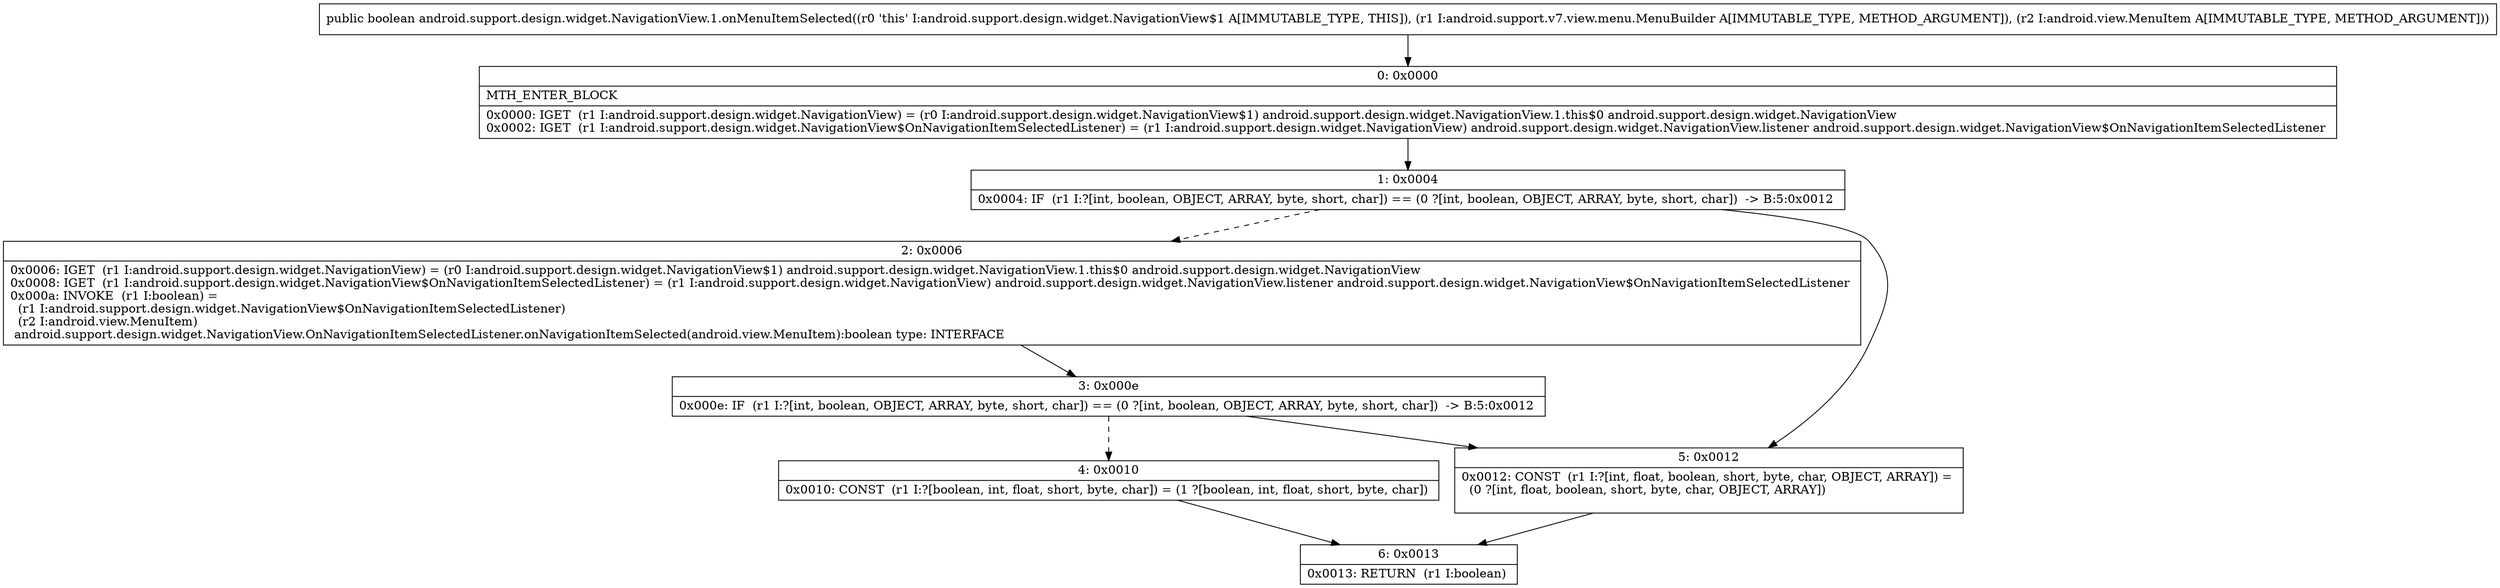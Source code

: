 digraph "CFG forandroid.support.design.widget.NavigationView.1.onMenuItemSelected(Landroid\/support\/v7\/view\/menu\/MenuBuilder;Landroid\/view\/MenuItem;)Z" {
Node_0 [shape=record,label="{0\:\ 0x0000|MTH_ENTER_BLOCK\l|0x0000: IGET  (r1 I:android.support.design.widget.NavigationView) = (r0 I:android.support.design.widget.NavigationView$1) android.support.design.widget.NavigationView.1.this$0 android.support.design.widget.NavigationView \l0x0002: IGET  (r1 I:android.support.design.widget.NavigationView$OnNavigationItemSelectedListener) = (r1 I:android.support.design.widget.NavigationView) android.support.design.widget.NavigationView.listener android.support.design.widget.NavigationView$OnNavigationItemSelectedListener \l}"];
Node_1 [shape=record,label="{1\:\ 0x0004|0x0004: IF  (r1 I:?[int, boolean, OBJECT, ARRAY, byte, short, char]) == (0 ?[int, boolean, OBJECT, ARRAY, byte, short, char])  \-\> B:5:0x0012 \l}"];
Node_2 [shape=record,label="{2\:\ 0x0006|0x0006: IGET  (r1 I:android.support.design.widget.NavigationView) = (r0 I:android.support.design.widget.NavigationView$1) android.support.design.widget.NavigationView.1.this$0 android.support.design.widget.NavigationView \l0x0008: IGET  (r1 I:android.support.design.widget.NavigationView$OnNavigationItemSelectedListener) = (r1 I:android.support.design.widget.NavigationView) android.support.design.widget.NavigationView.listener android.support.design.widget.NavigationView$OnNavigationItemSelectedListener \l0x000a: INVOKE  (r1 I:boolean) = \l  (r1 I:android.support.design.widget.NavigationView$OnNavigationItemSelectedListener)\l  (r2 I:android.view.MenuItem)\l android.support.design.widget.NavigationView.OnNavigationItemSelectedListener.onNavigationItemSelected(android.view.MenuItem):boolean type: INTERFACE \l}"];
Node_3 [shape=record,label="{3\:\ 0x000e|0x000e: IF  (r1 I:?[int, boolean, OBJECT, ARRAY, byte, short, char]) == (0 ?[int, boolean, OBJECT, ARRAY, byte, short, char])  \-\> B:5:0x0012 \l}"];
Node_4 [shape=record,label="{4\:\ 0x0010|0x0010: CONST  (r1 I:?[boolean, int, float, short, byte, char]) = (1 ?[boolean, int, float, short, byte, char]) \l}"];
Node_5 [shape=record,label="{5\:\ 0x0012|0x0012: CONST  (r1 I:?[int, float, boolean, short, byte, char, OBJECT, ARRAY]) = \l  (0 ?[int, float, boolean, short, byte, char, OBJECT, ARRAY])\l \l}"];
Node_6 [shape=record,label="{6\:\ 0x0013|0x0013: RETURN  (r1 I:boolean) \l}"];
MethodNode[shape=record,label="{public boolean android.support.design.widget.NavigationView.1.onMenuItemSelected((r0 'this' I:android.support.design.widget.NavigationView$1 A[IMMUTABLE_TYPE, THIS]), (r1 I:android.support.v7.view.menu.MenuBuilder A[IMMUTABLE_TYPE, METHOD_ARGUMENT]), (r2 I:android.view.MenuItem A[IMMUTABLE_TYPE, METHOD_ARGUMENT])) }"];
MethodNode -> Node_0;
Node_0 -> Node_1;
Node_1 -> Node_2[style=dashed];
Node_1 -> Node_5;
Node_2 -> Node_3;
Node_3 -> Node_4[style=dashed];
Node_3 -> Node_5;
Node_4 -> Node_6;
Node_5 -> Node_6;
}


